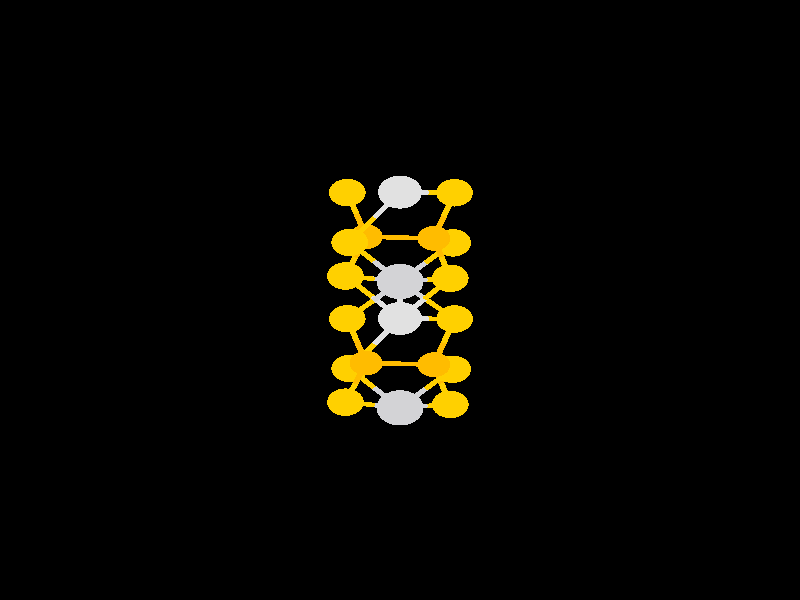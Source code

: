 #include "colors.inc"
#include "finish.inc"

global_settings {assumed_gamma 1 max_trace_level 6}
background {color White transmit 1.0}
camera {orthographic
  right -26.25*x up 26.25*y
  direction 1.00*z
  location <0,0,50.00> look_at <0,0,0>}


light_source {<  2.00,   3.00,  40.00> color White
  area_light <0.70, 0, 0>, <0, 0.70, 0>, 3, 3
  adaptive 1 jitter}
// no fog
#declare simple = finish {phong 0.7}
#declare pale = finish {ambient 0.5 diffuse 0.85 roughness 0.001 specular 0.200 }
#declare intermediate = finish {ambient 0.3 diffuse 0.6 specular 0.1 roughness 0.04}
#declare vmd = finish {ambient 0.0 diffuse 0.65 phong 0.1 phong_size 40.0 specular 0.5 }
#declare jmol = finish {ambient 0.2 diffuse 0.6 specular 1 roughness 0.001 metallic}
#declare ase2 = finish {ambient 0.05 brilliance 3 diffuse 0.6 metallic specular 0.7 roughness 0.04 reflection 0.15}
#declare ase3 = finish {ambient 0.15 brilliance 2 diffuse 0.6 metallic specular 1.0 roughness 0.001 reflection 0.0}
#declare glass = finish {ambient 0.05 diffuse 0.3 specular 1.0 roughness 0.001}
#declare glass2 = finish {ambient 0.01 diffuse 0.3 specular 1.0 reflection 0.25 roughness 0.001}
#declare Rcell = 0.000;
#declare Rbond = 0.100;

#macro atom(LOC, R, COL, TRANS, FIN)
  sphere{LOC, R texture{pigment{color COL transmit TRANS} finish{FIN}}}
#end
#macro constrain(LOC, R, COL, TRANS FIN)
union{torus{R, Rcell rotate 45*z texture{pigment{color COL transmit TRANS} finish{FIN}}}
     torus{R, Rcell rotate -45*z texture{pigment{color COL transmit TRANS} finish{FIN}}}
     translate LOC}
#end

cylinder {< 12.50, -12.50, -25.00>, < 12.50, -12.50,   0.00>, Rcell pigment {Black}}
cylinder {< 12.50,  12.50, -25.00>, < 12.50,  12.50,   0.00>, Rcell pigment {Black}}
cylinder {<-12.50,  12.50, -25.00>, <-12.50,  12.50,   0.00>, Rcell pigment {Black}}
cylinder {<-12.50, -12.50, -25.00>, <-12.50, -12.50,   0.00>, Rcell pigment {Black}}
cylinder {< 12.50, -12.50, -25.00>, < 12.50,  12.50, -25.00>, Rcell pigment {Black}}
cylinder {< 12.50, -12.50,   0.00>, < 12.50,  12.50,   0.00>, Rcell pigment {Black}}
cylinder {<-12.50, -12.50,   0.00>, <-12.50,  12.50,   0.00>, Rcell pigment {Black}}
cylinder {<-12.50, -12.50, -25.00>, <-12.50,  12.50, -25.00>, Rcell pigment {Black}}
cylinder {< 12.50, -12.50, -25.00>, <-12.50, -12.50, -25.00>, Rcell pigment {Black}}
cylinder {< 12.50, -12.50,   0.00>, <-12.50, -12.50,   0.00>, Rcell pigment {Black}}
cylinder {< 12.50,  12.50,   0.00>, <-12.50,  12.50,   0.00>, Rcell pigment {Black}}
cylinder {< 12.50,  12.50, -25.00>, <-12.50,  12.50, -25.00>, Rcell pigment {Black}}
atom(<  0.00,  -4.72, -17.09>, 0.77, rgb <0.65, 0.65, 0.67>, 0.0, ase3) // #0
atom(< -1.11,  -2.76, -14.02>, 0.54, rgb <1.00, 0.50, 0.00>, 0.0, ase3) // #1
atom(<  1.11,  -2.83, -14.06>, 0.54, rgb <1.00, 0.50, 0.00>, 0.0, ase3) // #2
atom(< -0.00,  -0.81, -17.48>, 0.72, rgb <0.75, 0.75, 0.75>, 0.0, ase3) // #3
atom(< -1.79,  -4.47, -15.33>, 0.60, rgb <1.00, 0.63, 0.00>, 0.0, ase3) // #4
atom(<  1.73,  -3.03, -16.18>, 0.60, rgb <1.00, 0.63, 0.00>, 0.0, ase3) // #5
atom(< -1.11,   2.77, -17.21>, 0.54, rgb <1.00, 0.50, 0.00>, 0.0, ase3) // #6
atom(<  1.11,   2.70, -17.25>, 0.54, rgb <1.00, 0.50, 0.00>, 0.0, ase3) // #7
atom(<  0.00,  -4.72, -10.71>, 0.77, rgb <0.65, 0.65, 0.67>, 0.0, ase3) // #8
atom(< -1.11,  -2.76,  -7.64>, 0.54, rgb <1.00, 0.50, 0.00>, 0.0, ase3) // #9
atom(<  1.11,  -2.83,  -7.68>, 0.54, rgb <1.00, 0.50, 0.00>, 0.0, ase3) // #10
atom(<  0.00,   0.81, -13.90>, 0.77, rgb <0.65, 0.65, 0.67>, 0.0, ase3) // #11
atom(< -1.73,  -0.82, -14.91>, 0.60, rgb <1.00, 0.63, 0.00>, 0.0, ase3) // #12
atom(< -0.00,  -0.81, -11.10>, 0.72, rgb <0.75, 0.75, 0.75>, 0.0, ase3) // #13
atom(< -1.65,  -3.00, -11.87>, 0.60, rgb <1.00, 0.63, 0.00>, 0.0, ase3) // #14
atom(< -1.79,  -4.47,  -8.95>, 0.60, rgb <1.00, 0.63, 0.00>, 0.0, ase3) // #15
atom(<  1.73,  -3.03,  -9.80>, 0.60, rgb <1.00, 0.63, 0.00>, 0.0, ase3) // #16
atom(<  1.79,  -0.83, -13.23>, 0.60, rgb <1.00, 0.63, 0.00>, 0.0, ase3) // #17
atom(<  1.65,  -4.57, -12.78>, 0.60, rgb <1.00, 0.63, 0.00>, 0.0, ase3) // #18
atom(< -1.11,   2.77, -10.83>, 0.54, rgb <1.00, 0.50, 0.00>, 0.0, ase3) // #19
atom(<  1.11,   2.70, -10.87>, 0.54, rgb <1.00, 0.50, 0.00>, 0.0, ase3) // #20
atom(< -0.00,   4.72, -14.29>, 0.72, rgb <0.75, 0.75, 0.75>, 0.0, ase3) // #21
atom(< -1.65,   2.52, -15.06>, 0.60, rgb <1.00, 0.63, 0.00>, 0.0, ase3) // #22
atom(< -1.79,   1.05, -12.14>, 0.60, rgb <1.00, 0.63, 0.00>, 0.0, ase3) // #23
atom(<  1.73,   2.50, -12.99>, 0.60, rgb <1.00, 0.63, 0.00>, 0.0, ase3) // #24
atom(<  1.79,   4.69, -16.42>, 0.60, rgb <1.00, 0.63, 0.00>, 0.0, ase3) // #25
atom(<  1.65,   0.95, -15.97>, 0.60, rgb <1.00, 0.63, 0.00>, 0.0, ase3) // #26
atom(<  0.00,   0.81,  -7.52>, 0.77, rgb <0.65, 0.65, 0.67>, 0.0, ase3) // #27
atom(< -1.73,  -0.82,  -8.53>, 0.60, rgb <1.00, 0.63, 0.00>, 0.0, ase3) // #28
atom(< -1.73,   4.70, -11.72>, 0.60, rgb <1.00, 0.63, 0.00>, 0.0, ase3) // #29
atom(< -0.00,   4.72,  -7.91>, 0.72, rgb <0.75, 0.75, 0.75>, 0.0, ase3) // #30
atom(< -1.65,   2.52,  -8.68>, 0.60, rgb <1.00, 0.63, 0.00>, 0.0, ase3) // #31
atom(<  1.79,   4.69, -10.04>, 0.60, rgb <1.00, 0.63, 0.00>, 0.0, ase3) // #32
atom(<  1.65,   0.95,  -9.59>, 0.60, rgb <1.00, 0.63, 0.00>, 0.0, ase3) // #33
cylinder {<  0.00,  -4.72, -17.09>, < -0.89,  -4.59, -16.21>, Rbond texture{pigment {color rgb <0.65, 0.65, 0.67> transmit 0.0} finish{ase3}}}
cylinder {< -1.79,  -4.47, -15.33>, < -0.89,  -4.59, -16.21>, Rbond texture{pigment {color rgb <1.00, 0.63, 0.00> transmit 0.0} finish{ase3}}}
cylinder {<  0.00,  -4.72, -17.09>, <  0.86,  -3.87, -16.64>, Rbond texture{pigment {color rgb <0.65, 0.65, 0.67> transmit 0.0} finish{ase3}}}
cylinder {<  1.73,  -3.03, -16.18>, <  0.86,  -3.87, -16.64>, Rbond texture{pigment {color rgb <1.00, 0.63, 0.00> transmit 0.0} finish{ase3}}}
cylinder {< -1.11,  -2.76, -14.02>, <  0.00,  -2.79, -14.04>, Rbond texture{pigment {color rgb <1.00, 0.50, 0.00> transmit 0.0} finish{ase3}}}
cylinder {<  1.11,  -2.83, -14.06>, <  0.00,  -2.79, -14.04>, Rbond texture{pigment {color rgb <1.00, 0.50, 0.00> transmit 0.0} finish{ase3}}}
cylinder {< -1.11,  -2.76, -14.02>, < -1.45,  -3.62, -14.68>, Rbond texture{pigment {color rgb <1.00, 0.50, 0.00> transmit 0.0} finish{ase3}}}
cylinder {< -1.79,  -4.47, -15.33>, < -1.45,  -3.62, -14.68>, Rbond texture{pigment {color rgb <1.00, 0.63, 0.00> transmit 0.0} finish{ase3}}}
cylinder {< -1.11,  -2.76, -14.02>, < -1.42,  -1.79, -14.46>, Rbond texture{pigment {color rgb <1.00, 0.50, 0.00> transmit 0.0} finish{ase3}}}
cylinder {< -1.73,  -0.82, -14.91>, < -1.42,  -1.79, -14.46>, Rbond texture{pigment {color rgb <1.00, 0.63, 0.00> transmit 0.0} finish{ase3}}}
cylinder {< -1.11,  -2.76, -14.02>, < -1.38,  -2.88, -12.95>, Rbond texture{pigment {color rgb <1.00, 0.50, 0.00> transmit 0.0} finish{ase3}}}
cylinder {< -1.65,  -3.00, -11.87>, < -1.38,  -2.88, -12.95>, Rbond texture{pigment {color rgb <1.00, 0.63, 0.00> transmit 0.0} finish{ase3}}}
cylinder {<  1.11,  -2.83, -14.06>, <  1.38,  -3.70, -13.42>, Rbond texture{pigment {color rgb <1.00, 0.50, 0.00> transmit 0.0} finish{ase3}}}
cylinder {<  1.65,  -4.57, -12.78>, <  1.38,  -3.70, -13.42>, Rbond texture{pigment {color rgb <1.00, 0.63, 0.00> transmit 0.0} finish{ase3}}}
cylinder {<  1.11,  -2.83, -14.06>, <  1.42,  -2.93, -15.12>, Rbond texture{pigment {color rgb <1.00, 0.50, 0.00> transmit 0.0} finish{ase3}}}
cylinder {<  1.73,  -3.03, -16.18>, <  1.42,  -2.93, -15.12>, Rbond texture{pigment {color rgb <1.00, 0.63, 0.00> transmit 0.0} finish{ase3}}}
cylinder {<  1.11,  -2.83, -14.06>, <  1.45,  -1.83, -13.65>, Rbond texture{pigment {color rgb <1.00, 0.50, 0.00> transmit 0.0} finish{ase3}}}
cylinder {<  1.79,  -0.83, -13.23>, <  1.45,  -1.83, -13.65>, Rbond texture{pigment {color rgb <1.00, 0.63, 0.00> transmit 0.0} finish{ase3}}}
cylinder {< -0.00,  -0.81, -17.48>, <  0.83,   0.07, -16.72>, Rbond texture{pigment {color rgb <0.75, 0.75, 0.75> transmit 0.0} finish{ase3}}}
cylinder {<  1.65,   0.95, -15.97>, <  0.83,   0.07, -16.72>, Rbond texture{pigment {color rgb <1.00, 0.63, 0.00> transmit 0.0} finish{ase3}}}
cylinder {< -1.11,   2.77, -17.21>, < -1.38,   2.65, -16.14>, Rbond texture{pigment {color rgb <1.00, 0.50, 0.00> transmit 0.0} finish{ase3}}}
cylinder {< -1.65,   2.52, -15.06>, < -1.38,   2.65, -16.14>, Rbond texture{pigment {color rgb <1.00, 0.63, 0.00> transmit 0.0} finish{ase3}}}
cylinder {< -1.11,   2.77, -17.21>, <  0.00,   2.73, -17.23>, Rbond texture{pigment {color rgb <1.00, 0.50, 0.00> transmit 0.0} finish{ase3}}}
cylinder {<  1.11,   2.70, -17.25>, <  0.00,   2.73, -17.23>, Rbond texture{pigment {color rgb <1.00, 0.50, 0.00> transmit 0.0} finish{ase3}}}
cylinder {<  1.11,   2.70, -17.25>, <  1.45,   3.69, -16.84>, Rbond texture{pigment {color rgb <1.00, 0.50, 0.00> transmit 0.0} finish{ase3}}}
cylinder {<  1.79,   4.69, -16.42>, <  1.45,   3.69, -16.84>, Rbond texture{pigment {color rgb <1.00, 0.63, 0.00> transmit 0.0} finish{ase3}}}
cylinder {<  1.11,   2.70, -17.25>, <  1.38,   1.83, -16.61>, Rbond texture{pigment {color rgb <1.00, 0.50, 0.00> transmit 0.0} finish{ase3}}}
cylinder {<  1.65,   0.95, -15.97>, <  1.38,   1.83, -16.61>, Rbond texture{pigment {color rgb <1.00, 0.63, 0.00> transmit 0.0} finish{ase3}}}
cylinder {<  0.00,  -4.72, -10.71>, <  0.83,  -4.64, -11.74>, Rbond texture{pigment {color rgb <0.65, 0.65, 0.67> transmit 0.0} finish{ase3}}}
cylinder {<  1.65,  -4.57, -12.78>, <  0.83,  -4.64, -11.74>, Rbond texture{pigment {color rgb <1.00, 0.63, 0.00> transmit 0.0} finish{ase3}}}
cylinder {<  0.00,  -4.72, -10.71>, < -0.83,  -3.86, -11.29>, Rbond texture{pigment {color rgb <0.65, 0.65, 0.67> transmit 0.0} finish{ase3}}}
cylinder {< -1.65,  -3.00, -11.87>, < -0.83,  -3.86, -11.29>, Rbond texture{pigment {color rgb <1.00, 0.63, 0.00> transmit 0.0} finish{ase3}}}
cylinder {<  0.00,  -4.72, -10.71>, < -0.89,  -4.59,  -9.83>, Rbond texture{pigment {color rgb <0.65, 0.65, 0.67> transmit 0.0} finish{ase3}}}
cylinder {< -1.79,  -4.47,  -8.95>, < -0.89,  -4.59,  -9.83>, Rbond texture{pigment {color rgb <1.00, 0.63, 0.00> transmit 0.0} finish{ase3}}}
cylinder {<  0.00,  -4.72, -10.71>, <  0.86,  -3.87, -10.26>, Rbond texture{pigment {color rgb <0.65, 0.65, 0.67> transmit 0.0} finish{ase3}}}
cylinder {<  1.73,  -3.03,  -9.80>, <  0.86,  -3.87, -10.26>, Rbond texture{pigment {color rgb <1.00, 0.63, 0.00> transmit 0.0} finish{ase3}}}
cylinder {< -1.11,  -2.76,  -7.64>, < -1.45,  -3.62,  -8.30>, Rbond texture{pigment {color rgb <1.00, 0.50, 0.00> transmit 0.0} finish{ase3}}}
cylinder {< -1.79,  -4.47,  -8.95>, < -1.45,  -3.62,  -8.30>, Rbond texture{pigment {color rgb <1.00, 0.63, 0.00> transmit 0.0} finish{ase3}}}
cylinder {< -1.11,  -2.76,  -7.64>, < -1.42,  -1.79,  -8.08>, Rbond texture{pigment {color rgb <1.00, 0.50, 0.00> transmit 0.0} finish{ase3}}}
cylinder {< -1.73,  -0.82,  -8.53>, < -1.42,  -1.79,  -8.08>, Rbond texture{pigment {color rgb <1.00, 0.63, 0.00> transmit 0.0} finish{ase3}}}
cylinder {< -1.11,  -2.76,  -7.64>, <  0.00,  -2.79,  -7.66>, Rbond texture{pigment {color rgb <1.00, 0.50, 0.00> transmit 0.0} finish{ase3}}}
cylinder {<  1.11,  -2.83,  -7.68>, <  0.00,  -2.79,  -7.66>, Rbond texture{pigment {color rgb <1.00, 0.50, 0.00> transmit 0.0} finish{ase3}}}
cylinder {<  1.11,  -2.83,  -7.68>, <  1.42,  -2.93,  -8.74>, Rbond texture{pigment {color rgb <1.00, 0.50, 0.00> transmit 0.0} finish{ase3}}}
cylinder {<  1.73,  -3.03,  -9.80>, <  1.42,  -2.93,  -8.74>, Rbond texture{pigment {color rgb <1.00, 0.63, 0.00> transmit 0.0} finish{ase3}}}
cylinder {<  0.00,   0.81, -13.90>, < -0.86,  -0.01, -14.41>, Rbond texture{pigment {color rgb <0.65, 0.65, 0.67> transmit 0.0} finish{ase3}}}
cylinder {< -1.73,  -0.82, -14.91>, < -0.86,  -0.01, -14.41>, Rbond texture{pigment {color rgb <1.00, 0.63, 0.00> transmit 0.0} finish{ase3}}}
cylinder {<  0.00,   0.81, -13.90>, <  0.89,  -0.01, -13.57>, Rbond texture{pigment {color rgb <0.65, 0.65, 0.67> transmit 0.0} finish{ase3}}}
cylinder {<  1.79,  -0.83, -13.23>, <  0.89,  -0.01, -13.57>, Rbond texture{pigment {color rgb <1.00, 0.63, 0.00> transmit 0.0} finish{ase3}}}
cylinder {<  0.00,   0.81, -13.90>, < -0.83,   1.67, -14.48>, Rbond texture{pigment {color rgb <0.65, 0.65, 0.67> transmit 0.0} finish{ase3}}}
cylinder {< -1.65,   2.52, -15.06>, < -0.83,   1.67, -14.48>, Rbond texture{pigment {color rgb <1.00, 0.63, 0.00> transmit 0.0} finish{ase3}}}
cylinder {<  0.00,   0.81, -13.90>, <  0.83,   0.88, -14.93>, Rbond texture{pigment {color rgb <0.65, 0.65, 0.67> transmit 0.0} finish{ase3}}}
cylinder {<  1.65,   0.95, -15.97>, <  0.83,   0.88, -14.93>, Rbond texture{pigment {color rgb <1.00, 0.63, 0.00> transmit 0.0} finish{ase3}}}
cylinder {<  0.00,   0.81, -13.90>, <  0.86,   1.65, -13.45>, Rbond texture{pigment {color rgb <0.65, 0.65, 0.67> transmit 0.0} finish{ase3}}}
cylinder {<  1.73,   2.50, -12.99>, <  0.86,   1.65, -13.45>, Rbond texture{pigment {color rgb <1.00, 0.63, 0.00> transmit 0.0} finish{ase3}}}
cylinder {<  0.00,   0.81, -13.90>, < -0.00,   0.00, -12.50>, Rbond texture{pigment {color rgb <0.65, 0.65, 0.67> transmit 0.0} finish{ase3}}}
cylinder {< -0.00,  -0.81, -11.10>, < -0.00,   0.00, -12.50>, Rbond texture{pigment {color rgb <0.75, 0.75, 0.75> transmit 0.0} finish{ase3}}}
cylinder {<  0.00,   0.81, -13.90>, < -0.89,   0.93, -13.02>, Rbond texture{pigment {color rgb <0.65, 0.65, 0.67> transmit 0.0} finish{ase3}}}
cylinder {< -1.79,   1.05, -12.14>, < -0.89,   0.93, -13.02>, Rbond texture{pigment {color rgb <1.00, 0.63, 0.00> transmit 0.0} finish{ase3}}}
cylinder {< -0.00,  -0.81, -11.10>, <  0.89,  -0.82, -12.16>, Rbond texture{pigment {color rgb <0.75, 0.75, 0.75> transmit 0.0} finish{ase3}}}
cylinder {<  1.79,  -0.83, -13.23>, <  0.89,  -0.82, -12.16>, Rbond texture{pigment {color rgb <1.00, 0.63, 0.00> transmit 0.0} finish{ase3}}}
cylinder {< -0.00,  -0.81, -11.10>, < -0.83,  -1.91, -11.48>, Rbond texture{pigment {color rgb <0.75, 0.75, 0.75> transmit 0.0} finish{ase3}}}
cylinder {< -1.65,  -3.00, -11.87>, < -0.83,  -1.91, -11.48>, Rbond texture{pigment {color rgb <1.00, 0.63, 0.00> transmit 0.0} finish{ase3}}}
cylinder {< -0.00,  -0.81, -11.10>, <  0.83,   0.07, -10.34>, Rbond texture{pigment {color rgb <0.75, 0.75, 0.75> transmit 0.0} finish{ase3}}}
cylinder {<  1.65,   0.95,  -9.59>, <  0.83,   0.07, -10.34>, Rbond texture{pigment {color rgb <1.00, 0.63, 0.00> transmit 0.0} finish{ase3}}}
cylinder {< -0.00,  -0.81, -11.10>, < -0.89,   0.12, -11.62>, Rbond texture{pigment {color rgb <0.75, 0.75, 0.75> transmit 0.0} finish{ase3}}}
cylinder {< -1.79,   1.05, -12.14>, < -0.89,   0.12, -11.62>, Rbond texture{pigment {color rgb <1.00, 0.63, 0.00> transmit 0.0} finish{ase3}}}
cylinder {< -1.11,   2.77, -10.83>, <  0.00,   2.73, -10.85>, Rbond texture{pigment {color rgb <1.00, 0.50, 0.00> transmit 0.0} finish{ase3}}}
cylinder {<  1.11,   2.70, -10.87>, <  0.00,   2.73, -10.85>, Rbond texture{pigment {color rgb <1.00, 0.50, 0.00> transmit 0.0} finish{ase3}}}
cylinder {< -1.11,   2.77, -10.83>, < -1.38,   2.65,  -9.76>, Rbond texture{pigment {color rgb <1.00, 0.50, 0.00> transmit 0.0} finish{ase3}}}
cylinder {< -1.65,   2.52,  -8.68>, < -1.38,   2.65,  -9.76>, Rbond texture{pigment {color rgb <1.00, 0.63, 0.00> transmit 0.0} finish{ase3}}}
cylinder {< -1.11,   2.77, -10.83>, < -1.45,   1.91, -11.49>, Rbond texture{pigment {color rgb <1.00, 0.50, 0.00> transmit 0.0} finish{ase3}}}
cylinder {< -1.79,   1.05, -12.14>, < -1.45,   1.91, -11.49>, Rbond texture{pigment {color rgb <1.00, 0.63, 0.00> transmit 0.0} finish{ase3}}}
cylinder {< -1.11,   2.77, -10.83>, < -1.42,   3.74, -11.27>, Rbond texture{pigment {color rgb <1.00, 0.50, 0.00> transmit 0.0} finish{ase3}}}
cylinder {< -1.73,   4.70, -11.72>, < -1.42,   3.74, -11.27>, Rbond texture{pigment {color rgb <1.00, 0.63, 0.00> transmit 0.0} finish{ase3}}}
cylinder {<  1.11,   2.70, -10.87>, <  1.42,   2.60, -11.93>, Rbond texture{pigment {color rgb <1.00, 0.50, 0.00> transmit 0.0} finish{ase3}}}
cylinder {<  1.73,   2.50, -12.99>, <  1.42,   2.60, -11.93>, Rbond texture{pigment {color rgb <1.00, 0.63, 0.00> transmit 0.0} finish{ase3}}}
cylinder {<  1.11,   2.70, -10.87>, <  1.38,   1.83, -10.23>, Rbond texture{pigment {color rgb <1.00, 0.50, 0.00> transmit 0.0} finish{ase3}}}
cylinder {<  1.65,   0.95,  -9.59>, <  1.38,   1.83, -10.23>, Rbond texture{pigment {color rgb <1.00, 0.63, 0.00> transmit 0.0} finish{ase3}}}
cylinder {<  1.11,   2.70, -10.87>, <  1.45,   3.69, -10.46>, Rbond texture{pigment {color rgb <1.00, 0.50, 0.00> transmit 0.0} finish{ase3}}}
cylinder {<  1.79,   4.69, -10.04>, <  1.45,   3.69, -10.46>, Rbond texture{pigment {color rgb <1.00, 0.63, 0.00> transmit 0.0} finish{ase3}}}
cylinder {< -0.00,   4.72, -14.29>, < -0.83,   3.62, -14.67>, Rbond texture{pigment {color rgb <0.75, 0.75, 0.75> transmit 0.0} finish{ase3}}}
cylinder {< -1.65,   2.52, -15.06>, < -0.83,   3.62, -14.67>, Rbond texture{pigment {color rgb <1.00, 0.63, 0.00> transmit 0.0} finish{ase3}}}
cylinder {< -0.00,   4.72, -14.29>, <  0.89,   4.70, -15.35>, Rbond texture{pigment {color rgb <0.75, 0.75, 0.75> transmit 0.0} finish{ase3}}}
cylinder {<  1.79,   4.69, -16.42>, <  0.89,   4.70, -15.35>, Rbond texture{pigment {color rgb <1.00, 0.63, 0.00> transmit 0.0} finish{ase3}}}
cylinder {<  0.00,   0.81,  -7.52>, < -0.86,  -0.01,  -8.03>, Rbond texture{pigment {color rgb <0.65, 0.65, 0.67> transmit 0.0} finish{ase3}}}
cylinder {< -1.73,  -0.82,  -8.53>, < -0.86,  -0.01,  -8.03>, Rbond texture{pigment {color rgb <1.00, 0.63, 0.00> transmit 0.0} finish{ase3}}}
cylinder {<  0.00,   0.81,  -7.52>, <  0.83,   0.88,  -8.55>, Rbond texture{pigment {color rgb <0.65, 0.65, 0.67> transmit 0.0} finish{ase3}}}
cylinder {<  1.65,   0.95,  -9.59>, <  0.83,   0.88,  -8.55>, Rbond texture{pigment {color rgb <1.00, 0.63, 0.00> transmit 0.0} finish{ase3}}}
cylinder {<  0.00,   0.81,  -7.52>, < -0.83,   1.67,  -8.10>, Rbond texture{pigment {color rgb <0.65, 0.65, 0.67> transmit 0.0} finish{ase3}}}
cylinder {< -1.65,   2.52,  -8.68>, < -0.83,   1.67,  -8.10>, Rbond texture{pigment {color rgb <1.00, 0.63, 0.00> transmit 0.0} finish{ase3}}}
cylinder {< -0.00,   4.72,  -7.91>, <  0.89,   4.70,  -8.97>, Rbond texture{pigment {color rgb <0.75, 0.75, 0.75> transmit 0.0} finish{ase3}}}
cylinder {<  1.79,   4.69, -10.04>, <  0.89,   4.70,  -8.97>, Rbond texture{pigment {color rgb <1.00, 0.63, 0.00> transmit 0.0} finish{ase3}}}
cylinder {< -0.00,   4.72,  -7.91>, < -0.83,   3.62,  -8.29>, Rbond texture{pigment {color rgb <0.75, 0.75, 0.75> transmit 0.0} finish{ase3}}}
cylinder {< -1.65,   2.52,  -8.68>, < -0.83,   3.62,  -8.29>, Rbond texture{pigment {color rgb <1.00, 0.63, 0.00> transmit 0.0} finish{ase3}}}
// no constraints
